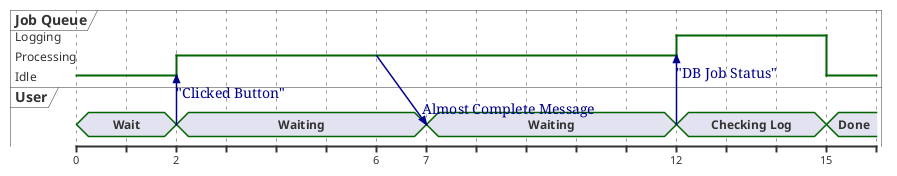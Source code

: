 @startuml Relative_Timing

robust "Job Queue" as JQ
concise "User" as U

@0
JQ is Idle
U is "Wait"

@2
JQ is Processing
U is Waiting
U -> JQ : "Clicked Button"

@6
JQ -> U@+1 : Almost Complete Message

@7
U is "Waiting"

@12
U -> JQ : "DB Job Status"
JQ is Logging
U is "Checking Log"

@15
JQ is Idle
U is Done

@enduml